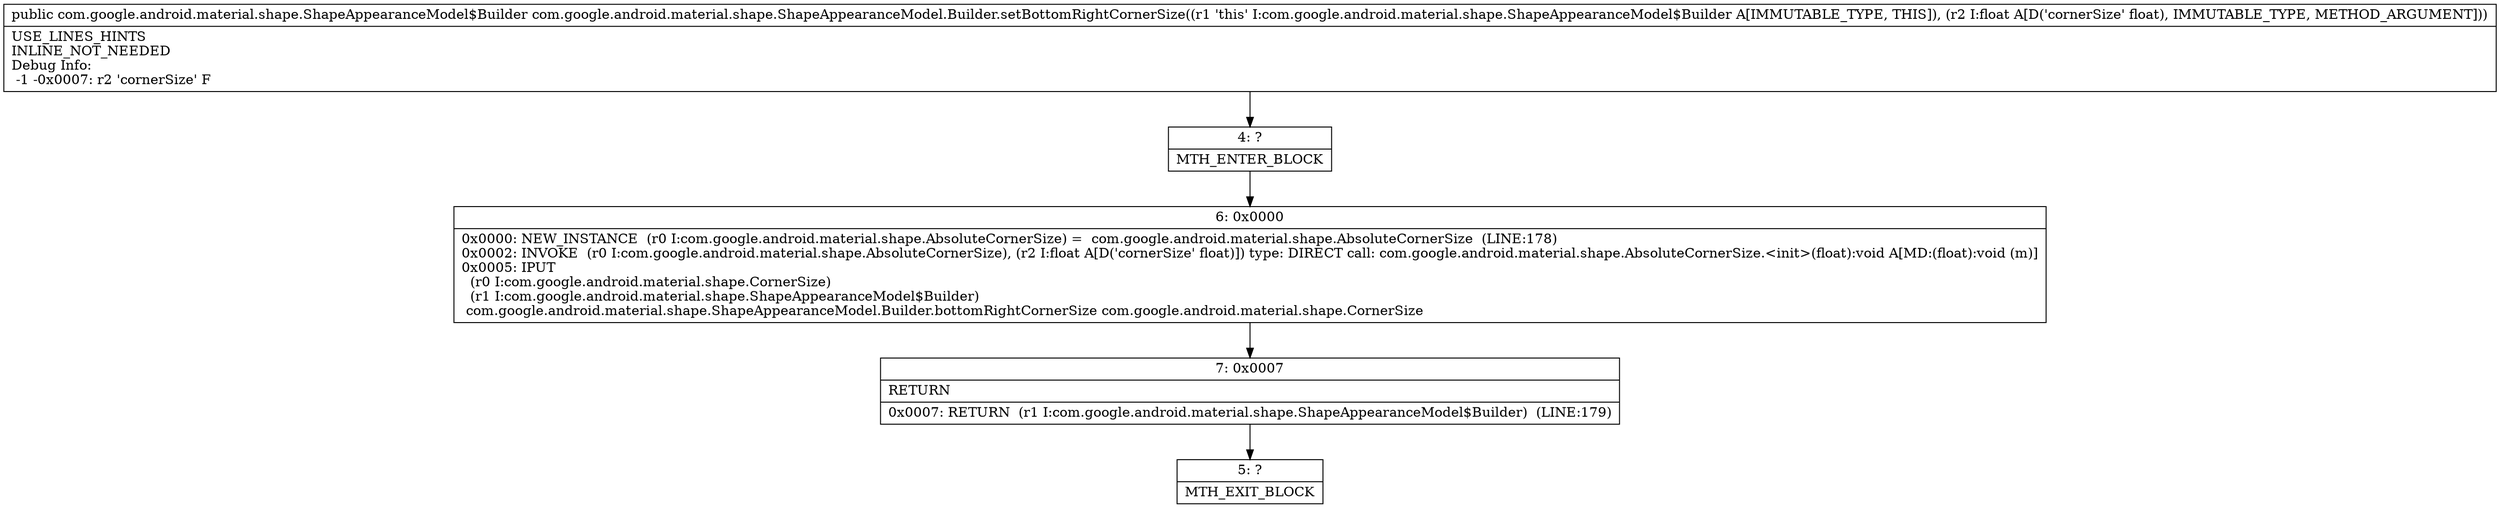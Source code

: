 digraph "CFG forcom.google.android.material.shape.ShapeAppearanceModel.Builder.setBottomRightCornerSize(F)Lcom\/google\/android\/material\/shape\/ShapeAppearanceModel$Builder;" {
Node_4 [shape=record,label="{4\:\ ?|MTH_ENTER_BLOCK\l}"];
Node_6 [shape=record,label="{6\:\ 0x0000|0x0000: NEW_INSTANCE  (r0 I:com.google.android.material.shape.AbsoluteCornerSize) =  com.google.android.material.shape.AbsoluteCornerSize  (LINE:178)\l0x0002: INVOKE  (r0 I:com.google.android.material.shape.AbsoluteCornerSize), (r2 I:float A[D('cornerSize' float)]) type: DIRECT call: com.google.android.material.shape.AbsoluteCornerSize.\<init\>(float):void A[MD:(float):void (m)]\l0x0005: IPUT  \l  (r0 I:com.google.android.material.shape.CornerSize)\l  (r1 I:com.google.android.material.shape.ShapeAppearanceModel$Builder)\l com.google.android.material.shape.ShapeAppearanceModel.Builder.bottomRightCornerSize com.google.android.material.shape.CornerSize \l}"];
Node_7 [shape=record,label="{7\:\ 0x0007|RETURN\l|0x0007: RETURN  (r1 I:com.google.android.material.shape.ShapeAppearanceModel$Builder)  (LINE:179)\l}"];
Node_5 [shape=record,label="{5\:\ ?|MTH_EXIT_BLOCK\l}"];
MethodNode[shape=record,label="{public com.google.android.material.shape.ShapeAppearanceModel$Builder com.google.android.material.shape.ShapeAppearanceModel.Builder.setBottomRightCornerSize((r1 'this' I:com.google.android.material.shape.ShapeAppearanceModel$Builder A[IMMUTABLE_TYPE, THIS]), (r2 I:float A[D('cornerSize' float), IMMUTABLE_TYPE, METHOD_ARGUMENT]))  | USE_LINES_HINTS\lINLINE_NOT_NEEDED\lDebug Info:\l  \-1 \-0x0007: r2 'cornerSize' F\l}"];
MethodNode -> Node_4;Node_4 -> Node_6;
Node_6 -> Node_7;
Node_7 -> Node_5;
}

